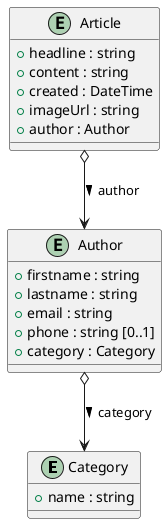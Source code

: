 @startuml
' ALT + D = PREVIEW
entity Category {
    + name : string
}
entity Author {
    + firstname : string
    + lastname : string
    + email : string
    + phone : string [0..1]
    + category : Category
}
' Über das Property category können
' wir in den Typ Category navigieren.
Author o--> Category : "> category"

entity Article {
    + headline : string
    + content : string
    + created : DateTime
    + imageUrl : string
    + author : Author
}

Article o--> Author : "> author"

@enduml